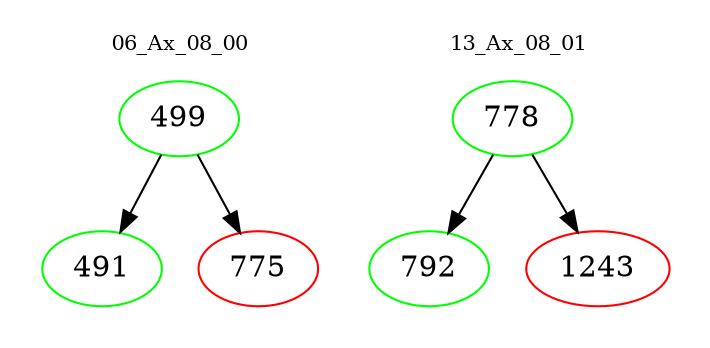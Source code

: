 digraph{
subgraph cluster_0 {
color = white
label = "06_Ax_08_00";
fontsize=10;
T0_499 [label="499", color="green"]
T0_499 -> T0_491 [color="black"]
T0_491 [label="491", color="green"]
T0_499 -> T0_775 [color="black"]
T0_775 [label="775", color="red"]
}
subgraph cluster_1 {
color = white
label = "13_Ax_08_01";
fontsize=10;
T1_778 [label="778", color="green"]
T1_778 -> T1_792 [color="black"]
T1_792 [label="792", color="green"]
T1_778 -> T1_1243 [color="black"]
T1_1243 [label="1243", color="red"]
}
}

